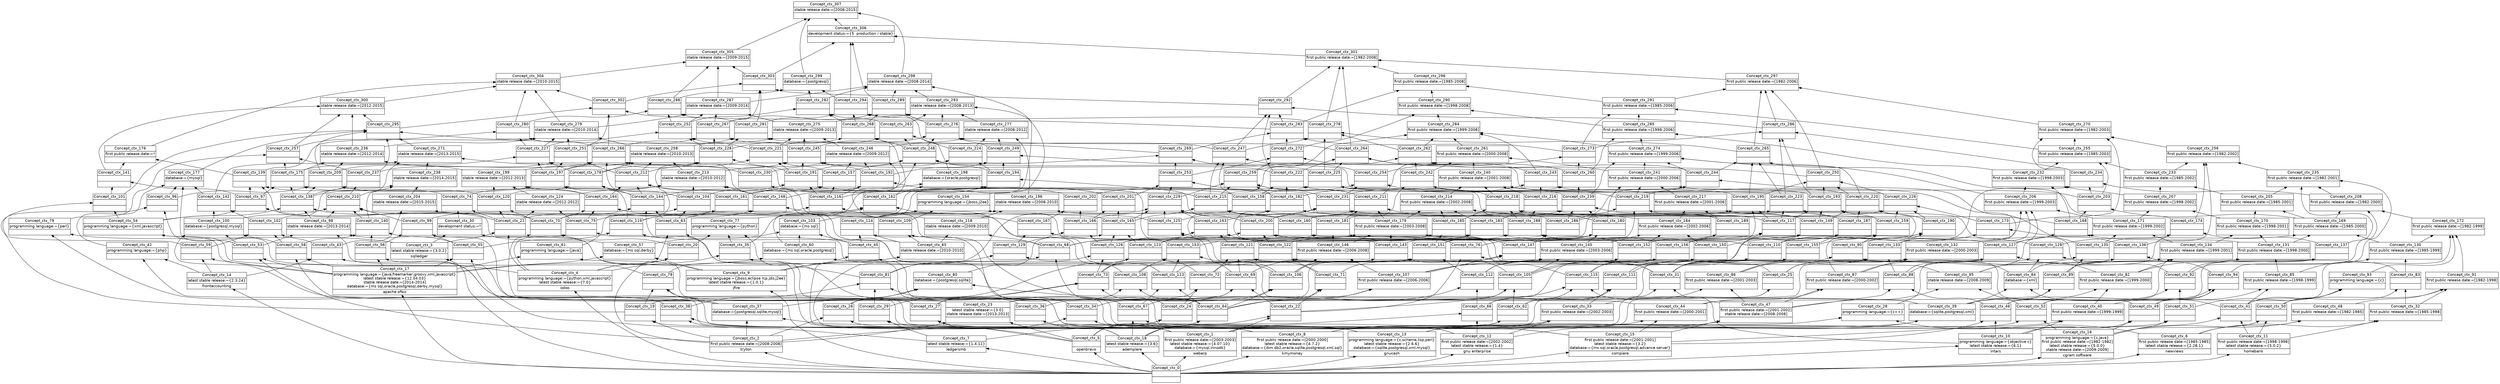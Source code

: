digraph G { 
	rankdir=BT;
	margin=0;
	node [margin="0.03,0.03",fontname="DejaVu Sans"];
	ranksep=0.3;
	nodesep=0.2;
//graph[label="name:ctx,concept number:308,object number:18,attribute number:133"
0 [shape=none,label=<<table border="0" cellborder="1" cellspacing="0" port="p"><tr><td>Concept_ctx_307</td></tr><tr><td>stable release date:=[2008-2015]<br/></td></tr><tr><td><br/></td></tr></table>>];
1 [shape=none,label=<<table border="0" cellborder="1" cellspacing="0" port="p"><tr><td>Concept_ctx_10</td></tr><tr><td>programming language:={objective c}<br/>latest stable release:={6.1}<br/></td></tr><tr><td>intars<br/></td></tr></table>>];
2 [shape=none,label=<<table border="0" cellborder="1" cellspacing="0" port="p"><tr><td>Concept_ctx_0</td></tr><tr><td><br/></td></tr><tr><td><br/></td></tr></table>>];
3 [shape=none,label=<<table border="0" cellborder="1" cellspacing="0" port="p"><tr><td>Concept_ctx_77</td></tr><tr><td>programming language:={python}<br/></td></tr><tr><td><br/></td></tr></table>>];
4 [shape=none,label=<<table border="0" cellborder="1" cellspacing="0" port="p"><tr><td>Concept_ctx_28</td></tr><tr><td>programming language:={c++}<br/></td></tr><tr><td><br/></td></tr></table>>];
5 [shape=none,label=<<table border="0" cellborder="1" cellspacing="0" port="p"><tr><td>Concept_ctx_93</td></tr><tr><td>programming language:={c}<br/></td></tr><tr><td><br/></td></tr></table>>];
6 [shape=none,label=<<table border="0" cellborder="1" cellspacing="0" port="p"><tr><td>Concept_ctx_42</td></tr><tr><td>programming language:={php}<br/></td></tr><tr><td><br/></td></tr></table>>];
7 [shape=none,label=<<table border="0" cellborder="1" cellspacing="0" port="p"><tr><td>Concept_ctx_13</td></tr><tr><td>programming language:={c,scheme,lisp,perl}<br/>latest stable release:={2.6.6}<br/>database:={sqlite,postgresql,xml,mysql}<br/></td></tr><tr><td>gnucash<br/></td></tr></table>>];
8 [shape=none,label=<<table border="0" cellborder="1" cellspacing="0" port="p"><tr><td>Concept_ctx_79</td></tr><tr><td>programming language:={perl}<br/></td></tr><tr><td><br/></td></tr></table>>];
9 [shape=none,label=<<table border="0" cellborder="1" cellspacing="0" port="p"><tr><td>Concept_ctx_16</td></tr><tr><td>programming language:={c,java}<br/>first public release date:=[1982-1982]<br/>latest stable release:={5.0.0}<br/>stable release date:=[2009-2009]<br/></td></tr><tr><td>cgram software<br/></td></tr></table>>];
10 [shape=none,label=<<table border="0" cellborder="1" cellspacing="0" port="p"><tr><td>Concept_ctx_61</td></tr><tr><td>programming language:={java}<br/></td></tr><tr><td><br/></td></tr></table>>];
11 [shape=none,label=<<table border="0" cellborder="1" cellspacing="0" port="p"><tr><td>Concept_ctx_154</td></tr><tr><td>programming language:={jboss,j2ee}<br/></td></tr><tr><td><br/></td></tr></table>>];
12 [shape=none,label=<<table border="0" cellborder="1" cellspacing="0" port="p"><tr><td>Concept_ctx_4</td></tr><tr><td>programming language:={python,xml,javascript}<br/>latest stable release:={7.0}<br/></td></tr><tr><td>odoo<br/></td></tr></table>>];
13 [shape=none,label=<<table border="0" cellborder="1" cellspacing="0" port="p"><tr><td>Concept_ctx_17</td></tr><tr><td>programming language:={java,freemarker,groovy,xml,javascript}<br/>latest stable release:={12.04.03}<br/>stable release date:=[2014-2014]<br/>database:={ms sql,oracle,postgresql,derby,mysql}<br/></td></tr><tr><td>apache ofbiz<br/></td></tr></table>>];
14 [shape=none,label=<<table border="0" cellborder="1" cellspacing="0" port="p"><tr><td>Concept_ctx_54</td></tr><tr><td>programming language:={xml,javascript}<br/></td></tr><tr><td><br/></td></tr></table>>];
15 [shape=none,label=<<table border="0" cellborder="1" cellspacing="0" port="p"><tr><td>Concept_ctx_9</td></tr><tr><td>programming language:={jboss,eclipse rcp,jdo,j2ee}<br/>latest stable release:={1.0.1}<br/></td></tr><tr><td>jfire<br/></td></tr></table>>];
16 [shape=none,label=<<table border="0" cellborder="1" cellspacing="0" port="p"><tr><td>Concept_ctx_1</td></tr><tr><td>first public release date:=[2003-2003]<br/>latest stable release:={4.07.10}<br/>database:={mysql,innodb}<br/></td></tr><tr><td>weberp<br/></td></tr></table>>];
17 [shape=none,label=<<table border="0" cellborder="1" cellspacing="0" port="p"><tr><td>Concept_ctx_34</td></tr><tr><td><br/></td></tr><tr><td><br/></td></tr></table>>];
18 [shape=none,label=<<table border="0" cellborder="1" cellspacing="0" port="p"><tr><td>Concept_ctx_38</td></tr><tr><td><br/></td></tr><tr><td><br/></td></tr></table>>];
19 [shape=none,label=<<table border="0" cellborder="1" cellspacing="0" port="p"><tr><td>Concept_ctx_113</td></tr><tr><td><br/></td></tr><tr><td><br/></td></tr></table>>];
20 [shape=none,label=<<table border="0" cellborder="1" cellspacing="0" port="p"><tr><td>Concept_ctx_301</td></tr><tr><td>first public release date:=[1982-2008]<br/></td></tr><tr><td><br/></td></tr></table>>];
21 [shape=none,label=<<table border="0" cellborder="1" cellspacing="0" port="p"><tr><td>Concept_ctx_41</td></tr><tr><td><br/></td></tr><tr><td><br/></td></tr></table>>];
22 [shape=none,label=<<table border="0" cellborder="1" cellspacing="0" port="p"><tr><td>Concept_ctx_296</td></tr><tr><td>first public release date:=[1985-2008]<br/></td></tr><tr><td><br/></td></tr></table>>];
23 [shape=none,label=<<table border="0" cellborder="1" cellspacing="0" port="p"><tr><td>Concept_ctx_12</td></tr><tr><td>first public release date:=[2002-2002]<br/>latest stable release:={1.4}<br/></td></tr><tr><td>gnu enterprise<br/></td></tr></table>>];
24 [shape=none,label=<<table border="0" cellborder="1" cellspacing="0" port="p"><tr><td>Concept_ctx_291</td></tr><tr><td>first public release date:=[1985-2006]<br/></td></tr><tr><td><br/></td></tr></table>>];
25 [shape=none,label=<<table border="0" cellborder="1" cellspacing="0" port="p"><tr><td>Concept_ctx_297</td></tr><tr><td>first public release date:=[1982-2006]<br/></td></tr><tr><td><br/></td></tr></table>>];
26 [shape=none,label=<<table border="0" cellborder="1" cellspacing="0" port="p"><tr><td>Concept_ctx_8</td></tr><tr><td>first public release date:=[2000-2000]<br/>latest stable release:={4.7.2}<br/>database:={ibm db2,oracle,sqlite,postgresql,xml,sql}<br/></td></tr><tr><td>kmymoney<br/></td></tr></table>>];
27 [shape=none,label=<<table border="0" cellborder="1" cellspacing="0" port="p"><tr><td>Concept_ctx_285</td></tr><tr><td>first public release date:=[1998-2006]<br/></td></tr><tr><td><br/></td></tr></table>>];
28 [shape=none,label=<<table border="0" cellborder="1" cellspacing="0" port="p"><tr><td>Concept_ctx_290</td></tr><tr><td>first public release date:=[1998-2008]<br/></td></tr><tr><td><br/></td></tr></table>>];
29 [shape=none,label=<<table border="0" cellborder="1" cellspacing="0" port="p"><tr><td>Concept_ctx_15</td></tr><tr><td>first public release date:=[2001-2001]<br/>latest stable release:={3.2}<br/>database:={ms sql,oracle,postgresql,advance server}<br/></td></tr><tr><td>compiere<br/></td></tr></table>>];
30 [shape=none,label=<<table border="0" cellborder="1" cellspacing="0" port="p"><tr><td>Concept_ctx_232</td></tr><tr><td>first public release date:=[1998-2003]<br/></td></tr><tr><td><br/></td></tr></table>>];
31 [shape=none,label=<<table border="0" cellborder="1" cellspacing="0" port="p"><tr><td>Concept_ctx_255</td></tr><tr><td>first public release date:=[1985-2003]<br/></td></tr><tr><td><br/></td></tr></table>>];
32 [shape=none,label=<<table border="0" cellborder="1" cellspacing="0" port="p"><tr><td>Concept_ctx_270</td></tr><tr><td>first public release date:=[1982-2003]<br/></td></tr><tr><td><br/></td></tr></table>>];
33 [shape=none,label=<<table border="0" cellborder="1" cellspacing="0" port="p"><tr><td>Concept_ctx_206</td></tr><tr><td>first public release date:=[1999-2003]<br/></td></tr><tr><td><br/></td></tr></table>>];
34 [shape=none,label=<<table border="0" cellborder="1" cellspacing="0" port="p"><tr><td>Concept_ctx_274</td></tr><tr><td>first public release date:=[1999-2006]<br/></td></tr><tr><td><br/></td></tr></table>>];
35 [shape=none,label=<<table border="0" cellborder="1" cellspacing="0" port="p"><tr><td>Concept_ctx_284</td></tr><tr><td>first public release date:=[1999-2008]<br/></td></tr><tr><td><br/></td></tr></table>>];
36 [shape=none,label=<<table border="0" cellborder="1" cellspacing="0" port="p"><tr><td>Concept_ctx_171</td></tr><tr><td>first public release date:=[1999-2002]<br/></td></tr><tr><td><br/></td></tr></table>>];
37 [shape=none,label=<<table border="0" cellborder="1" cellspacing="0" port="p"><tr><td>Concept_ctx_207</td></tr><tr><td>first public release date:=[1998-2002]<br/></td></tr><tr><td><br/></td></tr></table>>];
38 [shape=none,label=<<table border="0" cellborder="1" cellspacing="0" port="p"><tr><td>Concept_ctx_233</td></tr><tr><td>first public release date:=[1985-2002]<br/></td></tr><tr><td><br/></td></tr></table>>];
39 [shape=none,label=<<table border="0" cellborder="1" cellspacing="0" port="p"><tr><td>Concept_ctx_256</td></tr><tr><td>first public release date:=[1982-2002]<br/></td></tr><tr><td><br/></td></tr></table>>];
40 [shape=none,label=<<table border="0" cellborder="1" cellspacing="0" port="p"><tr><td>Concept_ctx_87</td></tr><tr><td>first public release date:=[2000-2002]<br/></td></tr><tr><td><br/></td></tr></table>>];
41 [shape=none,label=<<table border="0" cellborder="1" cellspacing="0" port="p"><tr><td>Concept_ctx_132</td></tr><tr><td>first public release date:=[2000-2003]<br/></td></tr><tr><td><br/></td></tr></table>>];
42 [shape=none,label=<<table border="0" cellborder="1" cellspacing="0" port="p"><tr><td>Concept_ctx_7</td></tr><tr><td>latest stable release:={1.4.11}<br/></td></tr><tr><td>ledgersmb<br/></td></tr></table>>];
43 [shape=none,label=<<table border="0" cellborder="1" cellspacing="0" port="p"><tr><td>Concept_ctx_241</td></tr><tr><td>first public release date:=[2000-2006]<br/></td></tr><tr><td><br/></td></tr></table>>];
44 [shape=none,label=<<table border="0" cellborder="1" cellspacing="0" port="p"><tr><td>Concept_ctx_261</td></tr><tr><td>first public release date:=[2000-2008]<br/></td></tr><tr><td><br/></td></tr></table>>];
45 [shape=none,label=<<table border="0" cellborder="1" cellspacing="0" port="p"><tr><td>Concept_ctx_44</td></tr><tr><td>first public release date:=[2000-2001]<br/></td></tr><tr><td><br/></td></tr></table>>];
46 [shape=none,label=<<table border="0" cellborder="1" cellspacing="0" port="p"><tr><td>Concept_ctx_134</td></tr><tr><td>first public release date:=[1999-2001]<br/></td></tr><tr><td><br/></td></tr></table>>];
47 [shape=none,label=<<table border="0" cellborder="1" cellspacing="0" port="p"><tr><td>Concept_ctx_170</td></tr><tr><td>first public release date:=[1998-2001]<br/></td></tr><tr><td><br/></td></tr></table>>];
48 [shape=none,label=<<table border="0" cellborder="1" cellspacing="0" port="p"><tr><td>Concept_ctx_205</td></tr><tr><td>first public release date:=[1985-2001]<br/></td></tr><tr><td><br/></td></tr></table>>];
49 [shape=none,label=<<table border="0" cellborder="1" cellspacing="0" port="p"><tr><td>Concept_ctx_235</td></tr><tr><td>first public release date:=[1982-2001]<br/></td></tr><tr><td><br/></td></tr></table>>];
50 [shape=none,label=<<table border="0" cellborder="1" cellspacing="0" port="p"><tr><td>Concept_ctx_47</td></tr><tr><td>first public release date:=[2001-2002]<br/>stable release date:=[2008-2008]<br/></td></tr><tr><td><br/></td></tr></table>>];
51 [shape=none,label=<<table border="0" cellborder="1" cellspacing="0" port="p"><tr><td>Concept_ctx_86</td></tr><tr><td>first public release date:=[2001-2003]<br/></td></tr><tr><td><br/></td></tr></table>>];
52 [shape=none,label=<<table border="0" cellborder="1" cellspacing="0" port="p"><tr><td>Concept_ctx_217</td></tr><tr><td>first public release date:=[2001-2006]<br/></td></tr><tr><td><br/></td></tr></table>>];
53 [shape=none,label=<<table border="0" cellborder="1" cellspacing="0" port="p"><tr><td>Concept_ctx_240</td></tr><tr><td>first public release date:=[2001-2008]<br/></td></tr><tr><td><br/></td></tr></table>>];
54 [shape=none,label=<<table border="0" cellborder="1" cellspacing="0" port="p"><tr><td>Concept_ctx_82</td></tr><tr><td>first public release date:=[1999-2000]<br/></td></tr><tr><td><br/></td></tr></table>>];
55 [shape=none,label=<<table border="0" cellborder="1" cellspacing="0" port="p"><tr><td>Concept_ctx_131</td></tr><tr><td>first public release date:=[1998-2000]<br/></td></tr><tr><td><br/></td></tr></table>>];
56 [shape=none,label=<<table border="0" cellborder="1" cellspacing="0" port="p"><tr><td>Concept_ctx_169</td></tr><tr><td>first public release date:=[1985-2000]<br/></td></tr><tr><td><br/></td></tr></table>>];
57 [shape=none,label=<<table border="0" cellborder="1" cellspacing="0" port="p"><tr><td>Concept_ctx_208</td></tr><tr><td>first public release date:=[1982-2000]<br/></td></tr><tr><td><br/></td></tr></table>>];
58 [shape=none,label=<<table border="0" cellborder="1" cellspacing="0" port="p"><tr><td>Concept_ctx_64</td></tr><tr><td><br/></td></tr><tr><td><br/></td></tr></table>>];
59 [shape=none,label=<<table border="0" cellborder="1" cellspacing="0" port="p"><tr><td>Concept_ctx_33</td></tr><tr><td>first public release date:=[2002-2003]<br/></td></tr><tr><td><br/></td></tr></table>>];
60 [shape=none,label=<<table border="0" cellborder="1" cellspacing="0" port="p"><tr><td>Concept_ctx_184</td></tr><tr><td>first public release date:=[2002-2006]<br/></td></tr><tr><td><br/></td></tr></table>>];
61 [shape=none,label=<<table border="0" cellborder="1" cellspacing="0" port="p"><tr><td>Concept_ctx_214</td></tr><tr><td>first public release date:=[2002-2008]<br/></td></tr><tr><td><br/></td></tr></table>>];
62 [shape=none,label=<<table border="0" cellborder="1" cellspacing="0" port="p"><tr><td>Concept_ctx_40</td></tr><tr><td>first public release date:=[1999-1999]<br/></td></tr><tr><td><br/></td></tr></table>>];
63 [shape=none,label=<<table border="0" cellborder="1" cellspacing="0" port="p"><tr><td>Concept_ctx_85</td></tr><tr><td>first public release date:=[1998-1999]<br/></td></tr><tr><td><br/></td></tr></table>>];
64 [shape=none,label=<<table border="0" cellborder="1" cellspacing="0" port="p"><tr><td>Concept_ctx_6</td></tr><tr><td>first public release date:=[1985-1985]<br/>latest stable release:={2.28.1}<br/></td></tr><tr><td>newviews<br/></td></tr></table>>];
65 [shape=none,label=<<table border="0" cellborder="1" cellspacing="0" port="p"><tr><td>Concept_ctx_130</td></tr><tr><td>first public release date:=[1985-1999]<br/></td></tr><tr><td><br/></td></tr></table>>];
66 [shape=none,label=<<table border="0" cellborder="1" cellspacing="0" port="p"><tr><td>Concept_ctx_172</td></tr><tr><td>first public release date:=[1982-1999]<br/></td></tr><tr><td><br/></td></tr></table>>];
67 [shape=none,label=<<table border="0" cellborder="1" cellspacing="0" port="p"><tr><td>Concept_ctx_2</td></tr><tr><td>first public release date:=[2008-2008]<br/></td></tr><tr><td>tryton<br/></td></tr></table>>];
68 [shape=none,label=<<table border="0" cellborder="1" cellspacing="0" port="p"><tr><td>Concept_ctx_145</td></tr><tr><td>first public release date:=[2003-2006]<br/></td></tr><tr><td><br/></td></tr></table>>];
69 [shape=none,label=<<table border="0" cellborder="1" cellspacing="0" port="p"><tr><td>Concept_ctx_179</td></tr><tr><td>first public release date:=[2003-2008]<br/></td></tr><tr><td><br/></td></tr></table>>];
70 [shape=none,label=<<table border="0" cellborder="1" cellspacing="0" port="p"><tr><td>Concept_ctx_11</td></tr><tr><td>first public release date:=[1998-1998]<br/>latest stable release:={5.0.2}<br/></td></tr><tr><td>homebank<br/></td></tr></table>>];
71 [shape=none,label=<<table border="0" cellborder="1" cellspacing="0" port="p"><tr><td>Concept_ctx_32</td></tr><tr><td>first public release date:=[1985-1998]<br/></td></tr><tr><td><br/></td></tr></table>>];
72 [shape=none,label=<<table border="0" cellborder="1" cellspacing="0" port="p"><tr><td>Concept_ctx_50</td></tr><tr><td><br/></td></tr><tr><td><br/></td></tr></table>>];
73 [shape=none,label=<<table border="0" cellborder="1" cellspacing="0" port="p"><tr><td>Concept_ctx_91</td></tr><tr><td>first public release date:=[1982-1998]<br/></td></tr><tr><td><br/></td></tr></table>>];
74 [shape=none,label=<<table border="0" cellborder="1" cellspacing="0" port="p"><tr><td>Concept_ctx_107</td></tr><tr><td>first public release date:=[2006-2006]<br/></td></tr><tr><td><br/></td></tr></table>>];
75 [shape=none,label=<<table border="0" cellborder="1" cellspacing="0" port="p"><tr><td>Concept_ctx_146</td></tr><tr><td>first public release date:=[2006-2008]<br/></td></tr><tr><td><br/></td></tr></table>>];
76 [shape=none,label=<<table border="0" cellborder="1" cellspacing="0" port="p"><tr><td>Concept_ctx_48</td></tr><tr><td>first public release date:=[1982-1985]<br/></td></tr><tr><td><br/></td></tr></table>>];
77 [shape=none,label=<<table border="0" cellborder="1" cellspacing="0" port="p"><tr><td>Concept_ctx_14</td></tr><tr><td>latest stable release:={2.3.24}<br/></td></tr><tr><td>frontaccounting<br/></td></tr></table>>];
78 [shape=none,label=<<table border="0" cellborder="1" cellspacing="0" port="p"><tr><td>Concept_ctx_3</td></tr><tr><td>latest stable release:={3.0.2}<br/></td></tr><tr><td>sqlledger<br/></td></tr></table>>];
79 [shape=none,label=<<table border="0" cellborder="1" cellspacing="0" port="p"><tr><td>Concept_ctx_176</td></tr><tr><td>first public release date:=*<br/></td></tr><tr><td><br/></td></tr></table>>];
80 [shape=none,label=<<table border="0" cellborder="1" cellspacing="0" port="p"><tr><td>Concept_ctx_5</td></tr><tr><td><br/></td></tr><tr><td>openbravo<br/></td></tr></table>>];
81 [shape=none,label=<<table border="0" cellborder="1" cellspacing="0" port="p"><tr><td>Concept_ctx_23</td></tr><tr><td>latest stable release:={3.0}<br/>stable release date:=[2013-2013]<br/></td></tr><tr><td><br/></td></tr></table>>];
82 [shape=none,label=<<table border="0" cellborder="1" cellspacing="0" port="p"><tr><td>Concept_ctx_18</td></tr><tr><td>latest stable release:={3.6}<br/></td></tr><tr><td>adempiere<br/></td></tr></table>>];
83 [shape=none,label=<<table border="0" cellborder="1" cellspacing="0" port="p"><tr><td>Concept_ctx_20</td></tr><tr><td><br/></td></tr><tr><td><br/></td></tr></table>>];
84 [shape=none,label=<<table border="0" cellborder="1" cellspacing="0" port="p"><tr><td>Concept_ctx_25</td></tr><tr><td><br/></td></tr><tr><td><br/></td></tr></table>>];
85 [shape=none,label=<<table border="0" cellborder="1" cellspacing="0" port="p"><tr><td>Concept_ctx_127</td></tr><tr><td><br/></td></tr><tr><td><br/></td></tr></table>>];
86 [shape=none,label=<<table border="0" cellborder="1" cellspacing="0" port="p"><tr><td>Concept_ctx_168</td></tr><tr><td><br/></td></tr><tr><td><br/></td></tr></table>>];
87 [shape=none,label=<<table border="0" cellborder="1" cellspacing="0" port="p"><tr><td>Concept_ctx_203</td></tr><tr><td><br/></td></tr><tr><td><br/></td></tr></table>>];
88 [shape=none,label=<<table border="0" cellborder="1" cellspacing="0" port="p"><tr><td>Concept_ctx_234</td></tr><tr><td><br/></td></tr><tr><td><br/></td></tr></table>>];
89 [shape=none,label=<<table border="0" cellborder="1" cellspacing="0" port="p"><tr><td>Concept_ctx_180</td></tr><tr><td><br/></td></tr><tr><td><br/></td></tr></table>>];
90 [shape=none,label=<<table border="0" cellborder="1" cellspacing="0" port="p"><tr><td>Concept_ctx_239</td></tr><tr><td><br/></td></tr><tr><td><br/></td></tr></table>>];
91 [shape=none,label=<<table border="0" cellborder="1" cellspacing="0" port="p"><tr><td>Concept_ctx_260</td></tr><tr><td><br/></td></tr><tr><td><br/></td></tr></table>>];
92 [shape=none,label=<<table border="0" cellborder="1" cellspacing="0" port="p"><tr><td>Concept_ctx_273</td></tr><tr><td><br/></td></tr><tr><td><br/></td></tr></table>>];
93 [shape=none,label=<<table border="0" cellborder="1" cellspacing="0" port="p"><tr><td>Concept_ctx_286</td></tr><tr><td><br/></td></tr><tr><td><br/></td></tr></table>>];
94 [shape=none,label=<<table border="0" cellborder="1" cellspacing="0" port="p"><tr><td>Concept_ctx_211</td></tr><tr><td><br/></td></tr><tr><td><br/></td></tr></table>>];
95 [shape=none,label=<<table border="0" cellborder="1" cellspacing="0" port="p"><tr><td>Concept_ctx_259</td></tr><tr><td><br/></td></tr><tr><td><br/></td></tr></table>>];
96 [shape=none,label=<<table border="0" cellborder="1" cellspacing="0" port="p"><tr><td>Concept_ctx_272</td></tr><tr><td><br/></td></tr><tr><td><br/></td></tr></table>>];
97 [shape=none,label=<<table border="0" cellborder="1" cellspacing="0" port="p"><tr><td>Concept_ctx_283</td></tr><tr><td><br/></td></tr><tr><td><br/></td></tr></table>>];
98 [shape=none,label=<<table border="0" cellborder="1" cellspacing="0" port="p"><tr><td>Concept_ctx_292</td></tr><tr><td><br/></td></tr><tr><td><br/></td></tr></table>>];
99 [shape=none,label=<<table border="0" cellborder="1" cellspacing="0" port="p"><tr><td>Concept_ctx_109</td></tr><tr><td><br/></td></tr><tr><td><br/></td></tr></table>>];
100 [shape=none,label=<<table border="0" cellborder="1" cellspacing="0" port="p"><tr><td>Concept_ctx_305</td></tr><tr><td>stable release date:=[2009-2015]<br/></td></tr><tr><td><br/></td></tr></table>>];
101 [shape=none,label=<<table border="0" cellborder="1" cellspacing="0" port="p"><tr><td>Concept_ctx_31</td></tr><tr><td><br/></td></tr><tr><td><br/></td></tr></table>>];
102 [shape=none,label=<<table border="0" cellborder="1" cellspacing="0" port="p"><tr><td>Concept_ctx_46</td></tr><tr><td><br/></td></tr><tr><td><br/></td></tr></table>>];
103 [shape=none,label=<<table border="0" cellborder="1" cellspacing="0" port="p"><tr><td>Concept_ctx_88</td></tr><tr><td><br/></td></tr><tr><td><br/></td></tr></table>>];
104 [shape=none,label=<<table border="0" cellborder="1" cellspacing="0" port="p"><tr><td>Concept_ctx_133</td></tr><tr><td><br/></td></tr><tr><td><br/></td></tr></table>>];
105 [shape=none,label=<<table border="0" cellborder="1" cellspacing="0" port="p"><tr><td>Concept_ctx_49</td></tr><tr><td><br/></td></tr><tr><td><br/></td></tr></table>>];
106 [shape=none,label=<<table border="0" cellborder="1" cellspacing="0" port="p"><tr><td>Concept_ctx_90</td></tr><tr><td><br/></td></tr><tr><td><br/></td></tr></table>>];
107 [shape=none,label=<<table border="0" cellborder="1" cellspacing="0" port="p"><tr><td>Concept_ctx_94</td></tr><tr><td><br/></td></tr><tr><td><br/></td></tr></table>>];
108 [shape=none,label=<<table border="0" cellborder="1" cellspacing="0" port="p"><tr><td>Concept_ctx_136</td></tr><tr><td><br/></td></tr><tr><td><br/></td></tr></table>>];
109 [shape=none,label=<<table border="0" cellborder="1" cellspacing="0" port="p"><tr><td>Concept_ctx_173</td></tr><tr><td><br/></td></tr><tr><td><br/></td></tr></table>>];
110 [shape=none,label=<<table border="0" cellborder="1" cellspacing="0" port="p"><tr><td>Concept_ctx_105</td></tr><tr><td><br/></td></tr><tr><td><br/></td></tr></table>>];
111 [shape=none,label=<<table border="0" cellborder="1" cellspacing="0" port="p"><tr><td>Concept_ctx_150</td></tr><tr><td><br/></td></tr><tr><td><br/></td></tr></table>>];
112 [shape=none,label=<<table border="0" cellborder="1" cellspacing="0" port="p"><tr><td>Concept_ctx_187</td></tr><tr><td><br/></td></tr><tr><td><br/></td></tr></table>>];
113 [shape=none,label=<<table border="0" cellborder="1" cellspacing="0" port="p"><tr><td>Concept_ctx_149</td></tr><tr><td><br/></td></tr><tr><td><br/></td></tr></table>>];
114 [shape=none,label=<<table border="0" cellborder="1" cellspacing="0" port="p"><tr><td>Concept_ctx_220</td></tr><tr><td><br/></td></tr><tr><td><br/></td></tr></table>>];
115 [shape=none,label=<<table border="0" cellborder="1" cellspacing="0" port="p"><tr><td>Concept_ctx_193</td></tr><tr><td><br/></td></tr><tr><td><br/></td></tr></table>>];
116 [shape=none,label=<<table border="0" cellborder="1" cellspacing="0" port="p"><tr><td>Concept_ctx_250</td></tr><tr><td><br/></td></tr><tr><td><br/></td></tr></table>>];
117 [shape=none,label=<<table border="0" cellborder="1" cellspacing="0" port="p"><tr><td>Concept_ctx_106</td></tr><tr><td><br/></td></tr><tr><td><br/></td></tr></table>>];
118 [shape=none,label=<<table border="0" cellborder="1" cellspacing="0" port="p"><tr><td>Concept_ctx_143</td></tr><tr><td><br/></td></tr><tr><td><br/></td></tr></table>>];
119 [shape=none,label=<<table border="0" cellborder="1" cellspacing="0" port="p"><tr><td>Concept_ctx_182</td></tr><tr><td><br/></td></tr><tr><td><br/></td></tr></table>>];
120 [shape=none,label=<<table border="0" cellborder="1" cellspacing="0" port="p"><tr><td>Concept_ctx_222</td></tr><tr><td><br/></td></tr><tr><td><br/></td></tr></table>>];
121 [shape=none,label=<<table border="0" cellborder="1" cellspacing="0" port="p"><tr><td>Concept_ctx_183</td></tr><tr><td><br/></td></tr><tr><td><br/></td></tr></table>>];
122 [shape=none,label=<<table border="0" cellborder="1" cellspacing="0" port="p"><tr><td>Concept_ctx_216</td></tr><tr><td><br/></td></tr><tr><td><br/></td></tr></table>>];
123 [shape=none,label=<<table border="0" cellborder="1" cellspacing="0" port="p"><tr><td>Concept_ctx_243</td></tr><tr><td><br/></td></tr><tr><td><br/></td></tr></table>>];
124 [shape=none,label=<<table border="0" cellborder="1" cellspacing="0" port="p"><tr><td>Concept_ctx_264</td></tr><tr><td><br/></td></tr><tr><td><br/></td></tr></table>>];
125 [shape=none,label=<<table border="0" cellborder="1" cellspacing="0" port="p"><tr><td>Concept_ctx_139</td></tr><tr><td><br/></td></tr><tr><td><br/></td></tr></table>>];
126 [shape=none,label=<<table border="0" cellborder="1" cellspacing="0" port="p"><tr><td>Concept_ctx_287</td></tr><tr><td>stable release date:=[2009-2014]<br/></td></tr><tr><td><br/></td></tr></table>>];
127 [shape=none,label=<<table border="0" cellborder="1" cellspacing="0" port="p"><tr><td>Concept_ctx_298</td></tr><tr><td>stable release date:=[2008-2014]<br/></td></tr><tr><td><br/></td></tr></table>>];
128 [shape=none,label=<<table border="0" cellborder="1" cellspacing="0" port="p"><tr><td>Concept_ctx_279</td></tr><tr><td>stable release date:=[2010-2014]<br/></td></tr><tr><td><br/></td></tr></table>>];
129 [shape=none,label=<<table border="0" cellborder="1" cellspacing="0" port="p"><tr><td>Concept_ctx_304</td></tr><tr><td>stable release date:=[2010-2015]<br/></td></tr><tr><td><br/></td></tr></table>>];
130 [shape=none,label=<<table border="0" cellborder="1" cellspacing="0" port="p"><tr><td>Concept_ctx_74</td></tr><tr><td><br/></td></tr><tr><td><br/></td></tr></table>>];
131 [shape=none,label=<<table border="0" cellborder="1" cellspacing="0" port="p"><tr><td>Concept_ctx_258</td></tr><tr><td>stable release date:=[2010-2013]<br/></td></tr><tr><td><br/></td></tr></table>>];
132 [shape=none,label=<<table border="0" cellborder="1" cellspacing="0" port="p"><tr><td>Concept_ctx_275</td></tr><tr><td>stable release date:=[2009-2013]<br/></td></tr><tr><td><br/></td></tr></table>>];
133 [shape=none,label=<<table border="0" cellborder="1" cellspacing="0" port="p"><tr><td>Concept_ctx_293</td></tr><tr><td>stable release date:=[2008-2013]<br/></td></tr><tr><td><br/></td></tr></table>>];
134 [shape=none,label=<<table border="0" cellborder="1" cellspacing="0" port="p"><tr><td>Concept_ctx_21</td></tr><tr><td><br/></td></tr><tr><td><br/></td></tr></table>>];
135 [shape=none,label=<<table border="0" cellborder="1" cellspacing="0" port="p"><tr><td>Concept_ctx_97</td></tr><tr><td><br/></td></tr><tr><td><br/></td></tr></table>>];
136 [shape=none,label=<<table border="0" cellborder="1" cellspacing="0" port="p"><tr><td>Concept_ctx_141</td></tr><tr><td><br/></td></tr><tr><td><br/></td></tr></table>>];
137 [shape=none,label=<<table border="0" cellborder="1" cellspacing="0" port="p"><tr><td>Concept_ctx_22</td></tr><tr><td><br/></td></tr><tr><td><br/></td></tr></table>>];
138 [shape=none,label=<<table border="0" cellborder="1" cellspacing="0" port="p"><tr><td>Concept_ctx_76</td></tr><tr><td><br/></td></tr><tr><td><br/></td></tr></table>>];
139 [shape=none,label=<<table border="0" cellborder="1" cellspacing="0" port="p"><tr><td>Concept_ctx_69</td></tr><tr><td><br/></td></tr><tr><td><br/></td></tr></table>>];
140 [shape=none,label=<<table border="0" cellborder="1" cellspacing="0" port="p"><tr><td>Concept_ctx_125</td></tr><tr><td><br/></td></tr><tr><td><br/></td></tr></table>>];
141 [shape=none,label=<<table border="0" cellborder="1" cellspacing="0" port="p"><tr><td>Concept_ctx_199</td></tr><tr><td>stable release date:=[2012-2013]<br/></td></tr><tr><td><br/></td></tr></table>>];
142 [shape=none,label=<<table border="0" cellborder="1" cellspacing="0" port="p"><tr><td>Concept_ctx_236</td></tr><tr><td>stable release date:=[2012-2014]<br/></td></tr><tr><td><br/></td></tr></table>>];
143 [shape=none,label=<<table border="0" cellborder="1" cellspacing="0" port="p"><tr><td>Concept_ctx_24</td></tr><tr><td><br/></td></tr><tr><td><br/></td></tr></table>>];
144 [shape=none,label=<<table border="0" cellborder="1" cellspacing="0" port="p"><tr><td>Concept_ctx_71</td></tr><tr><td><br/></td></tr><tr><td><br/></td></tr></table>>];
145 [shape=none,label=<<table border="0" cellborder="1" cellspacing="0" port="p"><tr><td>Concept_ctx_122</td></tr><tr><td><br/></td></tr><tr><td><br/></td></tr></table>>];
146 [shape=none,label=<<table border="0" cellborder="1" cellspacing="0" port="p"><tr><td>Concept_ctx_200</td></tr><tr><td><br/></td></tr><tr><td><br/></td></tr></table>>];
147 [shape=none,label=<<table border="0" cellborder="1" cellspacing="0" port="p"><tr><td>Concept_ctx_231</td></tr><tr><td><br/></td></tr><tr><td><br/></td></tr></table>>];
148 [shape=none,label=<<table border="0" cellborder="1" cellspacing="0" port="p"><tr><td>Concept_ctx_254</td></tr><tr><td><br/></td></tr><tr><td><br/></td></tr></table>>];
149 [shape=none,label=<<table border="0" cellborder="1" cellspacing="0" port="p"><tr><td>Concept_ctx_72</td></tr><tr><td><br/></td></tr><tr><td><br/></td></tr></table>>];
150 [shape=none,label=<<table border="0" cellborder="1" cellspacing="0" port="p"><tr><td>Concept_ctx_121</td></tr><tr><td><br/></td></tr><tr><td><br/></td></tr></table>>];
151 [shape=none,label=<<table border="0" cellborder="1" cellspacing="0" port="p"><tr><td>Concept_ctx_163</td></tr><tr><td><br/></td></tr><tr><td><br/></td></tr></table>>];
152 [shape=none,label=<<table border="0" cellborder="1" cellspacing="0" port="p"><tr><td>Concept_ctx_229</td></tr><tr><td><br/></td></tr><tr><td><br/></td></tr></table>>];
153 [shape=none,label=<<table border="0" cellborder="1" cellspacing="0" port="p"><tr><td>Concept_ctx_253</td></tr><tr><td><br/></td></tr><tr><td><br/></td></tr></table>>];
154 [shape=none,label=<<table border="0" cellborder="1" cellspacing="0" port="p"><tr><td>Concept_ctx_269</td></tr><tr><td><br/></td></tr><tr><td><br/></td></tr></table>>];
155 [shape=none,label=<<table border="0" cellborder="1" cellspacing="0" port="p"><tr><td>Concept_ctx_300</td></tr><tr><td>stable release date:=[2012-2015]<br/></td></tr><tr><td><br/></td></tr></table>>];
156 [shape=none,label=<<table border="0" cellborder="1" cellspacing="0" port="p"><tr><td>Concept_ctx_35</td></tr><tr><td><br/></td></tr><tr><td><br/></td></tr></table>>];
157 [shape=none,label=<<table border="0" cellborder="1" cellspacing="0" port="p"><tr><td>Concept_ctx_67</td></tr><tr><td><br/></td></tr><tr><td><br/></td></tr></table>>];
158 [shape=none,label=<<table border="0" cellborder="1" cellspacing="0" port="p"><tr><td>Concept_ctx_62</td></tr><tr><td><br/></td></tr><tr><td><br/></td></tr></table>>];
159 [shape=none,label=<<table border="0" cellborder="1" cellspacing="0" port="p"><tr><td>Concept_ctx_111</td></tr><tr><td><br/></td></tr><tr><td><br/></td></tr></table>>];
160 [shape=none,label=<<table border="0" cellborder="1" cellspacing="0" port="p"><tr><td>Concept_ctx_155</td></tr><tr><td><br/></td></tr><tr><td><br/></td></tr></table>>];
161 [shape=none,label=<<table border="0" cellborder="1" cellspacing="0" port="p"><tr><td>Concept_ctx_110</td></tr><tr><td><br/></td></tr><tr><td><br/></td></tr></table>>];
162 [shape=none,label=<<table border="0" cellborder="1" cellspacing="0" port="p"><tr><td>Concept_ctx_190</td></tr><tr><td><br/></td></tr><tr><td><br/></td></tr></table>>];
163 [shape=none,label=<<table border="0" cellborder="1" cellspacing="0" port="p"><tr><td>Concept_ctx_159</td></tr><tr><td><br/></td></tr><tr><td><br/></td></tr></table>>];
164 [shape=none,label=<<table border="0" cellborder="1" cellspacing="0" port="p"><tr><td>Concept_ctx_226</td></tr><tr><td><br/></td></tr><tr><td><br/></td></tr></table>>];
165 [shape=none,label=<<table border="0" cellborder="1" cellspacing="0" port="p"><tr><td>Concept_ctx_124</td></tr><tr><td>stable release date:=[2012-2012]<br/></td></tr><tr><td><br/></td></tr></table>>];
166 [shape=none,label=<<table border="0" cellborder="1" cellspacing="0" port="p"><tr><td>Concept_ctx_65</td></tr><tr><td>stable release date:=[2010-2010]<br/></td></tr><tr><td><br/></td></tr></table>>];
167 [shape=none,label=<<table border="0" cellborder="1" cellspacing="0" port="p"><tr><td>Concept_ctx_213</td></tr><tr><td>stable release date:=[2010-2012]<br/></td></tr><tr><td><br/></td></tr></table>>];
168 [shape=none,label=<<table border="0" cellborder="1" cellspacing="0" port="p"><tr><td>Concept_ctx_246</td></tr><tr><td>stable release date:=[2009-2012]<br/></td></tr><tr><td><br/></td></tr></table>>];
169 [shape=none,label=<<table border="0" cellborder="1" cellspacing="0" port="p"><tr><td>Concept_ctx_114</td></tr><tr><td><br/></td></tr><tr><td><br/></td></tr></table>>];
170 [shape=none,label=<<table border="0" cellborder="1" cellspacing="0" port="p"><tr><td>Concept_ctx_277</td></tr><tr><td>stable release date:=[2008-2012]<br/></td></tr><tr><td><br/></td></tr></table>>];
171 [shape=none,label=<<table border="0" cellborder="1" cellspacing="0" port="p"><tr><td>Concept_ctx_73</td></tr><tr><td><br/></td></tr><tr><td><br/></td></tr></table>>];
172 [shape=none,label=<<table border="0" cellborder="1" cellspacing="0" port="p"><tr><td>Concept_ctx_123</td></tr><tr><td><br/></td></tr><tr><td><br/></td></tr></table>>];
173 [shape=none,label=<<table border="0" cellborder="1" cellspacing="0" port="p"><tr><td>Concept_ctx_39</td></tr><tr><td>database:={sqlite,postgresql,xml}<br/></td></tr><tr><td><br/></td></tr></table>>];
174 [shape=none,label=<<table border="0" cellborder="1" cellspacing="0" port="p"><tr><td>Concept_ctx_126</td></tr><tr><td><br/></td></tr><tr><td><br/></td></tr></table>>];
175 [shape=none,label=<<table border="0" cellborder="1" cellspacing="0" port="p"><tr><td>Concept_ctx_165</td></tr><tr><td><br/></td></tr><tr><td><br/></td></tr></table>>];
176 [shape=none,label=<<table border="0" cellborder="1" cellspacing="0" port="p"><tr><td>Concept_ctx_84</td></tr><tr><td>database:={xml}<br/></td></tr><tr><td><br/></td></tr></table>>];
177 [shape=none,label=<<table border="0" cellborder="1" cellspacing="0" port="p"><tr><td>Concept_ctx_166</td></tr><tr><td><br/></td></tr><tr><td><br/></td></tr></table>>];
178 [shape=none,label=<<table border="0" cellborder="1" cellspacing="0" port="p"><tr><td>Concept_ctx_201</td></tr><tr><td><br/></td></tr><tr><td><br/></td></tr></table>>];
179 [shape=none,label=<<table border="0" cellborder="1" cellspacing="0" port="p"><tr><td>Concept_ctx_83</td></tr><tr><td><br/></td></tr><tr><td><br/></td></tr></table>>];
180 [shape=none,label=<<table border="0" cellborder="1" cellspacing="0" port="p"><tr><td>Concept_ctx_128</td></tr><tr><td><br/></td></tr><tr><td><br/></td></tr></table>>];
181 [shape=none,label=<<table border="0" cellborder="1" cellspacing="0" port="p"><tr><td>Concept_ctx_202</td></tr><tr><td><br/></td></tr><tr><td><br/></td></tr></table>>];
182 [shape=none,label=<<table border="0" cellborder="1" cellspacing="0" port="p"><tr><td>Concept_ctx_230</td></tr><tr><td><br/></td></tr><tr><td><br/></td></tr></table>>];
183 [shape=none,label=<<table border="0" cellborder="1" cellspacing="0" port="p"><tr><td>Concept_ctx_59</td></tr><tr><td><br/></td></tr><tr><td><br/></td></tr></table>>];
184 [shape=none,label=<<table border="0" cellborder="1" cellspacing="0" port="p"><tr><td>Concept_ctx_98</td></tr><tr><td>stable release date:=[2013-2014]<br/></td></tr><tr><td><br/></td></tr></table>>];
185 [shape=none,label=<<table border="0" cellborder="1" cellspacing="0" port="p"><tr><td>Concept_ctx_271</td></tr><tr><td>stable release date:=[2013-2015]<br/></td></tr><tr><td><br/></td></tr></table>>];
186 [shape=none,label=<<table border="0" cellborder="1" cellspacing="0" port="p"><tr><td>Concept_ctx_52</td></tr><tr><td><br/></td></tr><tr><td><br/></td></tr></table>>];
187 [shape=none,label=<<table border="0" cellborder="1" cellspacing="0" port="p"><tr><td>Concept_ctx_95</td></tr><tr><td>stable release date:=[2008-2009]<br/></td></tr><tr><td><br/></td></tr></table>>];
188 [shape=none,label=<<table border="0" cellborder="1" cellspacing="0" port="p"><tr><td>Concept_ctx_66</td></tr><tr><td><br/></td></tr><tr><td><br/></td></tr></table>>];
189 [shape=none,label=<<table border="0" cellborder="1" cellspacing="0" port="p"><tr><td>Concept_ctx_115</td></tr><tr><td><br/></td></tr><tr><td><br/></td></tr></table>>];
190 [shape=none,label=<<table border="0" cellborder="1" cellspacing="0" port="p"><tr><td>Concept_ctx_68</td></tr><tr><td><br/></td></tr><tr><td><br/></td></tr></table>>];
191 [shape=none,label=<<table border="0" cellborder="1" cellspacing="0" port="p"><tr><td>Concept_ctx_160</td></tr><tr><td><br/></td></tr><tr><td><br/></td></tr></table>>];
192 [shape=none,label=<<table border="0" cellborder="1" cellspacing="0" port="p"><tr><td>Concept_ctx_118</td></tr><tr><td>stable release date:=[2009-2010]<br/></td></tr><tr><td><br/></td></tr></table>>];
193 [shape=none,label=<<table border="0" cellborder="1" cellspacing="0" port="p"><tr><td>Concept_ctx_196</td></tr><tr><td>stable release date:=[2008-2010]<br/></td></tr><tr><td><br/></td></tr></table>>];
194 [shape=none,label=<<table border="0" cellborder="1" cellspacing="0" port="p"><tr><td>Concept_ctx_29</td></tr><tr><td><br/></td></tr><tr><td><br/></td></tr></table>>];
195 [shape=none,label=<<table border="0" cellborder="1" cellspacing="0" port="p"><tr><td>Concept_ctx_81</td></tr><tr><td><br/></td></tr><tr><td><br/></td></tr></table>>];
196 [shape=none,label=<<table border="0" cellborder="1" cellspacing="0" port="p"><tr><td>Concept_ctx_129</td></tr><tr><td><br/></td></tr><tr><td><br/></td></tr></table>>];
197 [shape=none,label=<<table border="0" cellborder="1" cellspacing="0" port="p"><tr><td>Concept_ctx_167</td></tr><tr><td><br/></td></tr><tr><td><br/></td></tr></table>>];
198 [shape=none,label=<<table border="0" cellborder="1" cellspacing="0" port="p"><tr><td>Concept_ctx_238</td></tr><tr><td>stable release date:=[2014-2015]<br/></td></tr><tr><td><br/></td></tr></table>>];
199 [shape=none,label=<<table border="0" cellborder="1" cellspacing="0" port="p"><tr><td>Concept_ctx_204</td></tr><tr><td>stable release date:=[2015-2015]<br/></td></tr><tr><td><br/></td></tr></table>>];
200 [shape=none,label=<<table border="0" cellborder="1" cellspacing="0" port="p"><tr><td>Concept_ctx_101</td></tr><tr><td><br/></td></tr><tr><td><br/></td></tr></table>>];
201 [shape=none,label=<<table border="0" cellborder="1" cellspacing="0" port="p"><tr><td>Concept_ctx_75</td></tr><tr><td><br/></td></tr><tr><td><br/></td></tr></table>>];
202 [shape=none,label=<<table border="0" cellborder="1" cellspacing="0" port="p"><tr><td>Concept_ctx_164</td></tr><tr><td><br/></td></tr><tr><td><br/></td></tr></table>>];
203 [shape=none,label=<<table border="0" cellborder="1" cellspacing="0" port="p"><tr><td>Concept_ctx_209</td></tr><tr><td><br/></td></tr><tr><td><br/></td></tr></table>>];
204 [shape=none,label=<<table border="0" cellborder="1" cellspacing="0" port="p"><tr><td>Concept_ctx_148</td></tr><tr><td><br/></td></tr><tr><td><br/></td></tr></table>>];
205 [shape=none,label=<<table border="0" cellborder="1" cellspacing="0" port="p"><tr><td>Concept_ctx_212</td></tr><tr><td><br/></td></tr><tr><td><br/></td></tr></table>>];
206 [shape=none,label=<<table border="0" cellborder="1" cellspacing="0" port="p"><tr><td>Concept_ctx_251</td></tr><tr><td><br/></td></tr><tr><td><br/></td></tr></table>>];
207 [shape=none,label=<<table border="0" cellborder="1" cellspacing="0" port="p"><tr><td>Concept_ctx_295</td></tr><tr><td><br/></td></tr><tr><td><br/></td></tr></table>>];
208 [shape=none,label=<<table border="0" cellborder="1" cellspacing="0" port="p"><tr><td>Concept_ctx_302</td></tr><tr><td><br/></td></tr><tr><td><br/></td></tr></table>>];
209 [shape=none,label=<<table border="0" cellborder="1" cellspacing="0" port="p"><tr><td>Concept_ctx_192</td></tr><tr><td><br/></td></tr><tr><td><br/></td></tr></table>>];
210 [shape=none,label=<<table border="0" cellborder="1" cellspacing="0" port="p"><tr><td>Concept_ctx_245</td></tr><tr><td><br/></td></tr><tr><td><br/></td></tr></table>>];
211 [shape=none,label=<<table border="0" cellborder="1" cellspacing="0" port="p"><tr><td>Concept_ctx_267</td></tr><tr><td><br/></td></tr><tr><td><br/></td></tr></table>>];
212 [shape=none,label=<<table border="0" cellborder="1" cellspacing="0" port="p"><tr><td>Concept_ctx_303</td></tr><tr><td><br/></td></tr><tr><td><br/></td></tr></table>>];
213 [shape=none,label=<<table border="0" cellborder="1" cellspacing="0" port="p"><tr><td>Concept_ctx_249</td></tr><tr><td><br/></td></tr><tr><td><br/></td></tr></table>>];
214 [shape=none,label=<<table border="0" cellborder="1" cellspacing="0" port="p"><tr><td>Concept_ctx_276</td></tr><tr><td><br/></td></tr><tr><td><br/></td></tr></table>>];
215 [shape=none,label=<<table border="0" cellborder="1" cellspacing="0" port="p"><tr><td>Concept_ctx_289</td></tr><tr><td><br/></td></tr><tr><td><br/></td></tr></table>>];
216 [shape=none,label=<<table border="0" cellborder="1" cellspacing="0" port="p"><tr><td>Concept_ctx_306</td></tr><tr><td>development status:={5  production / stable}<br/></td></tr><tr><td><br/></td></tr></table>>];
217 [shape=none,label=<<table border="0" cellborder="1" cellspacing="0" port="p"><tr><td>Concept_ctx_30</td></tr><tr><td>development status:=*<br/></td></tr><tr><td><br/></td></tr></table>>];
218 [shape=none,label=<<table border="0" cellborder="1" cellspacing="0" port="p"><tr><td>Concept_ctx_70</td></tr><tr><td><br/></td></tr><tr><td><br/></td></tr></table>>];
219 [shape=none,label=<<table border="0" cellborder="1" cellspacing="0" port="p"><tr><td>Concept_ctx_138</td></tr><tr><td><br/></td></tr><tr><td><br/></td></tr></table>>];
220 [shape=none,label=<<table border="0" cellborder="1" cellspacing="0" port="p"><tr><td>Concept_ctx_63</td></tr><tr><td><br/></td></tr><tr><td><br/></td></tr></table>>];
221 [shape=none,label=<<table border="0" cellborder="1" cellspacing="0" port="p"><tr><td>Concept_ctx_144</td></tr><tr><td><br/></td></tr><tr><td><br/></td></tr></table>>];
222 [shape=none,label=<<table border="0" cellborder="1" cellspacing="0" port="p"><tr><td>Concept_ctx_197</td></tr><tr><td><br/></td></tr><tr><td><br/></td></tr></table>>];
223 [shape=none,label=<<table border="0" cellborder="1" cellspacing="0" port="p"><tr><td>Concept_ctx_120</td></tr><tr><td><br/></td></tr><tr><td><br/></td></tr></table>>];
224 [shape=none,label=<<table border="0" cellborder="1" cellspacing="0" port="p"><tr><td>Concept_ctx_175</td></tr><tr><td><br/></td></tr><tr><td><br/></td></tr></table>>];
225 [shape=none,label=<<table border="0" cellborder="1" cellspacing="0" port="p"><tr><td>Concept_ctx_104</td></tr><tr><td><br/></td></tr><tr><td><br/></td></tr></table>>];
226 [shape=none,label=<<table border="0" cellborder="1" cellspacing="0" port="p"><tr><td>Concept_ctx_178</td></tr><tr><td><br/></td></tr><tr><td><br/></td></tr></table>>];
227 [shape=none,label=<<table border="0" cellborder="1" cellspacing="0" port="p"><tr><td>Concept_ctx_227</td></tr><tr><td><br/></td></tr><tr><td><br/></td></tr></table>>];
228 [shape=none,label=<<table border="0" cellborder="1" cellspacing="0" port="p"><tr><td>Concept_ctx_140</td></tr><tr><td><br/></td></tr><tr><td><br/></td></tr></table>>];
229 [shape=none,label=<<table border="0" cellborder="1" cellspacing="0" port="p"><tr><td>Concept_ctx_210</td></tr><tr><td><br/></td></tr><tr><td><br/></td></tr></table>>];
230 [shape=none,label=<<table border="0" cellborder="1" cellspacing="0" port="p"><tr><td>Concept_ctx_237</td></tr><tr><td><br/></td></tr><tr><td><br/></td></tr></table>>];
231 [shape=none,label=<<table border="0" cellborder="1" cellspacing="0" port="p"><tr><td>Concept_ctx_147</td></tr><tr><td><br/></td></tr><tr><td><br/></td></tr></table>>];
232 [shape=none,label=<<table border="0" cellborder="1" cellspacing="0" port="p"><tr><td>Concept_ctx_186</td></tr><tr><td><br/></td></tr><tr><td><br/></td></tr></table>>];
233 [shape=none,label=<<table border="0" cellborder="1" cellspacing="0" port="p"><tr><td>Concept_ctx_181</td></tr><tr><td><br/></td></tr><tr><td><br/></td></tr></table>>];
234 [shape=none,label=<<table border="0" cellborder="1" cellspacing="0" port="p"><tr><td>Concept_ctx_215</td></tr><tr><td><br/></td></tr><tr><td><br/></td></tr></table>>];
235 [shape=none,label=<<table border="0" cellborder="1" cellspacing="0" port="p"><tr><td>Concept_ctx_266</td></tr><tr><td><br/></td></tr><tr><td><br/></td></tr></table>>];
236 [shape=none,label=<<table border="0" cellborder="1" cellspacing="0" port="p"><tr><td>Concept_ctx_257</td></tr><tr><td><br/></td></tr><tr><td><br/></td></tr></table>>];
237 [shape=none,label=<<table border="0" cellborder="1" cellspacing="0" port="p"><tr><td>Concept_ctx_280</td></tr><tr><td><br/></td></tr><tr><td><br/></td></tr></table>>];
238 [shape=none,label=<<table border="0" cellborder="1" cellspacing="0" port="p"><tr><td>Concept_ctx_116</td></tr><tr><td><br/></td></tr><tr><td><br/></td></tr></table>>];
239 [shape=none,label=<<table border="0" cellborder="1" cellspacing="0" port="p"><tr><td>Concept_ctx_157</td></tr><tr><td><br/></td></tr><tr><td><br/></td></tr></table>>];
240 [shape=none,label=<<table border="0" cellborder="1" cellspacing="0" port="p"><tr><td>Concept_ctx_117</td></tr><tr><td><br/></td></tr><tr><td><br/></td></tr></table>>];
241 [shape=none,label=<<table border="0" cellborder="1" cellspacing="0" port="p"><tr><td>Concept_ctx_158</td></tr><tr><td><br/></td></tr><tr><td><br/></td></tr></table>>];
242 [shape=none,label=<<table border="0" cellborder="1" cellspacing="0" port="p"><tr><td>Concept_ctx_191</td></tr><tr><td><br/></td></tr><tr><td><br/></td></tr></table>>];
243 [shape=none,label=<<table border="0" cellborder="1" cellspacing="0" port="p"><tr><td>Concept_ctx_221</td></tr><tr><td><br/></td></tr><tr><td><br/></td></tr></table>>];
244 [shape=none,label=<<table border="0" cellborder="1" cellspacing="0" port="p"><tr><td>Concept_ctx_228</td></tr><tr><td><br/></td></tr><tr><td><br/></td></tr></table>>];
245 [shape=none,label=<<table border="0" cellborder="1" cellspacing="0" port="p"><tr><td>Concept_ctx_252</td></tr><tr><td><br/></td></tr><tr><td><br/></td></tr></table>>];
246 [shape=none,label=<<table border="0" cellborder="1" cellspacing="0" port="p"><tr><td>Concept_ctx_51</td></tr><tr><td><br/></td></tr><tr><td><br/></td></tr></table>>];
247 [shape=none,label=<<table border="0" cellborder="1" cellspacing="0" port="p"><tr><td>Concept_ctx_92</td></tr><tr><td><br/></td></tr><tr><td><br/></td></tr></table>>];
248 [shape=none,label=<<table border="0" cellborder="1" cellspacing="0" port="p"><tr><td>Concept_ctx_223</td></tr><tr><td><br/></td></tr><tr><td><br/></td></tr></table>>];
249 [shape=none,label=<<table border="0" cellborder="1" cellspacing="0" port="p"><tr><td>Concept_ctx_247</td></tr><tr><td><br/></td></tr><tr><td><br/></td></tr></table>>];
250 [shape=none,label=<<table border="0" cellborder="1" cellspacing="0" port="p"><tr><td>Concept_ctx_281</td></tr><tr><td><br/></td></tr><tr><td><br/></td></tr></table>>];
251 [shape=none,label=<<table border="0" cellborder="1" cellspacing="0" port="p"><tr><td>Concept_ctx_288</td></tr><tr><td><br/></td></tr><tr><td><br/></td></tr></table>>];
252 [shape=none,label=<<table border="0" cellborder="1" cellspacing="0" port="p"><tr><td>Concept_ctx_194</td></tr><tr><td><br/></td></tr><tr><td><br/></td></tr></table>>];
253 [shape=none,label=<<table border="0" cellborder="1" cellspacing="0" port="p"><tr><td>Concept_ctx_224</td></tr><tr><td><br/></td></tr><tr><td><br/></td></tr></table>>];
254 [shape=none,label=<<table border="0" cellborder="1" cellspacing="0" port="p"><tr><td>Concept_ctx_112</td></tr><tr><td><br/></td></tr><tr><td><br/></td></tr></table>>];
255 [shape=none,label=<<table border="0" cellborder="1" cellspacing="0" port="p"><tr><td>Concept_ctx_156</td></tr><tr><td><br/></td></tr><tr><td><br/></td></tr></table>>];
256 [shape=none,label=<<table border="0" cellborder="1" cellspacing="0" port="p"><tr><td>Concept_ctx_195</td></tr><tr><td><br/></td></tr><tr><td><br/></td></tr></table>>];
257 [shape=none,label=<<table border="0" cellborder="1" cellspacing="0" port="p"><tr><td>Concept_ctx_151</td></tr><tr><td><br/></td></tr><tr><td><br/></td></tr></table>>];
258 [shape=none,label=<<table border="0" cellborder="1" cellspacing="0" port="p"><tr><td>Concept_ctx_188</td></tr><tr><td><br/></td></tr><tr><td><br/></td></tr></table>>];
259 [shape=none,label=<<table border="0" cellborder="1" cellspacing="0" port="p"><tr><td>Concept_ctx_225</td></tr><tr><td><br/></td></tr><tr><td><br/></td></tr></table>>];
260 [shape=none,label=<<table border="0" cellborder="1" cellspacing="0" port="p"><tr><td>Concept_ctx_248</td></tr><tr><td><br/></td></tr><tr><td><br/></td></tr></table>>];
261 [shape=none,label=<<table border="0" cellborder="1" cellspacing="0" port="p"><tr><td>Concept_ctx_263</td></tr><tr><td><br/></td></tr><tr><td><br/></td></tr></table>>];
262 [shape=none,label=<<table border="0" cellborder="1" cellspacing="0" port="p"><tr><td>Concept_ctx_268</td></tr><tr><td><br/></td></tr><tr><td><br/></td></tr></table>>];
263 [shape=none,label=<<table border="0" cellborder="1" cellspacing="0" port="p"><tr><td>Concept_ctx_282</td></tr><tr><td><br/></td></tr><tr><td><br/></td></tr></table>>];
264 [shape=none,label=<<table border="0" cellborder="1" cellspacing="0" port="p"><tr><td>Concept_ctx_89</td></tr><tr><td><br/></td></tr><tr><td><br/></td></tr></table>>];
265 [shape=none,label=<<table border="0" cellborder="1" cellspacing="0" port="p"><tr><td>Concept_ctx_135</td></tr><tr><td><br/></td></tr><tr><td><br/></td></tr></table>>];
266 [shape=none,label=<<table border="0" cellborder="1" cellspacing="0" port="p"><tr><td>Concept_ctx_137</td></tr><tr><td><br/></td></tr><tr><td><br/></td></tr></table>>];
267 [shape=none,label=<<table border="0" cellborder="1" cellspacing="0" port="p"><tr><td>Concept_ctx_174</td></tr><tr><td><br/></td></tr><tr><td><br/></td></tr></table>>];
268 [shape=none,label=<<table border="0" cellborder="1" cellspacing="0" port="p"><tr><td>Concept_ctx_152</td></tr><tr><td><br/></td></tr><tr><td><br/></td></tr></table>>];
269 [shape=none,label=<<table border="0" cellborder="1" cellspacing="0" port="p"><tr><td>Concept_ctx_189</td></tr><tr><td><br/></td></tr><tr><td><br/></td></tr></table>>];
270 [shape=none,label=<<table border="0" cellborder="1" cellspacing="0" port="p"><tr><td>Concept_ctx_219</td></tr><tr><td><br/></td></tr><tr><td><br/></td></tr></table>>];
271 [shape=none,label=<<table border="0" cellborder="1" cellspacing="0" port="p"><tr><td>Concept_ctx_244</td></tr><tr><td><br/></td></tr><tr><td><br/></td></tr></table>>];
272 [shape=none,label=<<table border="0" cellborder="1" cellspacing="0" port="p"><tr><td>Concept_ctx_265</td></tr><tr><td><br/></td></tr><tr><td><br/></td></tr></table>>];
273 [shape=none,label=<<table border="0" cellborder="1" cellspacing="0" port="p"><tr><td>Concept_ctx_185</td></tr><tr><td><br/></td></tr><tr><td><br/></td></tr></table>>];
274 [shape=none,label=<<table border="0" cellborder="1" cellspacing="0" port="p"><tr><td>Concept_ctx_218</td></tr><tr><td><br/></td></tr><tr><td><br/></td></tr></table>>];
275 [shape=none,label=<<table border="0" cellborder="1" cellspacing="0" port="p"><tr><td>Concept_ctx_242</td></tr><tr><td><br/></td></tr><tr><td><br/></td></tr></table>>];
276 [shape=none,label=<<table border="0" cellborder="1" cellspacing="0" port="p"><tr><td>Concept_ctx_262</td></tr><tr><td><br/></td></tr><tr><td><br/></td></tr></table>>];
277 [shape=none,label=<<table border="0" cellborder="1" cellspacing="0" port="p"><tr><td>Concept_ctx_278</td></tr><tr><td><br/></td></tr><tr><td><br/></td></tr></table>>];
278 [shape=none,label=<<table border="0" cellborder="1" cellspacing="0" port="p"><tr><td>Concept_ctx_294</td></tr><tr><td><br/></td></tr><tr><td><br/></td></tr></table>>];
279 [shape=none,label=<<table border="0" cellborder="1" cellspacing="0" port="p"><tr><td>Concept_ctx_299</td></tr><tr><td>database:={postgresql}<br/></td></tr><tr><td><br/></td></tr></table>>];
280 [shape=none,label=<<table border="0" cellborder="1" cellspacing="0" port="p"><tr><td>Concept_ctx_19</td></tr><tr><td><br/></td></tr><tr><td><br/></td></tr></table>>];
281 [shape=none,label=<<table border="0" cellborder="1" cellspacing="0" port="p"><tr><td>Concept_ctx_36</td></tr><tr><td><br/></td></tr><tr><td><br/></td></tr></table>>];
282 [shape=none,label=<<table border="0" cellborder="1" cellspacing="0" port="p"><tr><td>Concept_ctx_37</td></tr><tr><td>database:={postgresql,sqlite,mysql}<br/></td></tr><tr><td><br/></td></tr></table>>];
283 [shape=none,label=<<table border="0" cellborder="1" cellspacing="0" port="p"><tr><td>Concept_ctx_78</td></tr><tr><td><br/></td></tr><tr><td><br/></td></tr></table>>];
284 [shape=none,label=<<table border="0" cellborder="1" cellspacing="0" port="p"><tr><td>Concept_ctx_53</td></tr><tr><td><br/></td></tr><tr><td><br/></td></tr></table>>];
285 [shape=none,label=<<table border="0" cellborder="1" cellspacing="0" port="p"><tr><td>Concept_ctx_58</td></tr><tr><td><br/></td></tr><tr><td><br/></td></tr></table>>];
286 [shape=none,label=<<table border="0" cellborder="1" cellspacing="0" port="p"><tr><td>Concept_ctx_100</td></tr><tr><td>database:={postgresql,mysql}<br/></td></tr><tr><td><br/></td></tr></table>>];
287 [shape=none,label=<<table border="0" cellborder="1" cellspacing="0" port="p"><tr><td>Concept_ctx_43</td></tr><tr><td><br/></td></tr><tr><td><br/></td></tr></table>>];
288 [shape=none,label=<<table border="0" cellborder="1" cellspacing="0" port="p"><tr><td>Concept_ctx_102</td></tr><tr><td><br/></td></tr><tr><td><br/></td></tr></table>>];
289 [shape=none,label=<<table border="0" cellborder="1" cellspacing="0" port="p"><tr><td>Concept_ctx_142</td></tr><tr><td><br/></td></tr><tr><td><br/></td></tr></table>>];
290 [shape=none,label=<<table border="0" cellborder="1" cellspacing="0" port="p"><tr><td>Concept_ctx_96</td></tr><tr><td><br/></td></tr><tr><td><br/></td></tr></table>>];
291 [shape=none,label=<<table border="0" cellborder="1" cellspacing="0" port="p"><tr><td>Concept_ctx_177</td></tr><tr><td>database:={mysql}<br/></td></tr><tr><td><br/></td></tr></table>>];
292 [shape=none,label=<<table border="0" cellborder="1" cellspacing="0" port="p"><tr><td>Concept_ctx_45</td></tr><tr><td><br/></td></tr><tr><td><br/></td></tr></table>>];
293 [shape=none,label=<<table border="0" cellborder="1" cellspacing="0" port="p"><tr><td>Concept_ctx_57</td></tr><tr><td>database:={ms sql,derby}<br/></td></tr><tr><td><br/></td></tr></table>>];
294 [shape=none,label=<<table border="0" cellborder="1" cellspacing="0" port="p"><tr><td>Concept_ctx_60</td></tr><tr><td>database:={ms sql,oracle,postgresql}<br/></td></tr><tr><td><br/></td></tr></table>>];
295 [shape=none,label=<<table border="0" cellborder="1" cellspacing="0" port="p"><tr><td>Concept_ctx_103</td></tr><tr><td>database:={ms sql}<br/></td></tr><tr><td><br/></td></tr></table>>];
296 [shape=none,label=<<table border="0" cellborder="1" cellspacing="0" port="p"><tr><td>Concept_ctx_27</td></tr><tr><td><br/></td></tr><tr><td><br/></td></tr></table>>];
297 [shape=none,label=<<table border="0" cellborder="1" cellspacing="0" port="p"><tr><td>Concept_ctx_108</td></tr><tr><td><br/></td></tr><tr><td><br/></td></tr></table>>];
298 [shape=none,label=<<table border="0" cellborder="1" cellspacing="0" port="p"><tr><td>Concept_ctx_153</td></tr><tr><td><br/></td></tr><tr><td><br/></td></tr></table>>];
299 [shape=none,label=<<table border="0" cellborder="1" cellspacing="0" port="p"><tr><td>Concept_ctx_55</td></tr><tr><td><br/></td></tr><tr><td><br/></td></tr></table>>];
300 [shape=none,label=<<table border="0" cellborder="1" cellspacing="0" port="p"><tr><td>Concept_ctx_56</td></tr><tr><td><br/></td></tr><tr><td><br/></td></tr></table>>];
301 [shape=none,label=<<table border="0" cellborder="1" cellspacing="0" port="p"><tr><td>Concept_ctx_99</td></tr><tr><td><br/></td></tr><tr><td><br/></td></tr></table>>];
302 [shape=none,label=<<table border="0" cellborder="1" cellspacing="0" port="p"><tr><td>Concept_ctx_119</td></tr><tr><td><br/></td></tr><tr><td><br/></td></tr></table>>];
303 [shape=none,label=<<table border="0" cellborder="1" cellspacing="0" port="p"><tr><td>Concept_ctx_161</td></tr><tr><td><br/></td></tr><tr><td><br/></td></tr></table>>];
304 [shape=none,label=<<table border="0" cellborder="1" cellspacing="0" port="p"><tr><td>Concept_ctx_162</td></tr><tr><td><br/></td></tr><tr><td><br/></td></tr></table>>];
305 [shape=none,label=<<table border="0" cellborder="1" cellspacing="0" port="p"><tr><td>Concept_ctx_198</td></tr><tr><td>database:={oracle,postgresql}<br/></td></tr><tr><td><br/></td></tr></table>>];
306 [shape=none,label=<<table border="0" cellborder="1" cellspacing="0" port="p"><tr><td>Concept_ctx_26</td></tr><tr><td><br/></td></tr><tr><td><br/></td></tr></table>>];
307 [shape=none,label=<<table border="0" cellborder="1" cellspacing="0" port="p"><tr><td>Concept_ctx_80</td></tr><tr><td>database:={postgresql,sqlite}<br/></td></tr><tr><td><br/></td></tr></table>>];
	100:p -> 0:p
	127:p -> 0:p
	216:p -> 0:p
	279:p -> 0:p
	2:p -> 1:p
	17:p -> 3:p
	83:p -> 3:p
	156:p -> 3:p
	26:p -> 4:p
	64:p -> 4:p
	21:p -> 5:p
	72:p -> 5:p
	246:p -> 5:p
	16:p -> 6:p
	77:p -> 6:p
	2:p -> 7:p
	18:p -> 8:p
	78:p -> 8:p
	2:p -> 9:p
	13:p -> 10:p
	9:p -> 10:p
	19:p -> 11:p
	99:p -> 11:p
	169:p -> 11:p
	2:p -> 12:p
	2:p -> 13:p
	13:p -> 14:p
	12:p -> 14:p
	2:p -> 15:p
	2:p -> 16:p
	67:p -> 17:p
	23:p -> 17:p
	7:p -> 18:p
	42:p -> 18:p
	58:p -> 19:p
	157:p -> 19:p
	277:p -> 20:p
	25:p -> 20:p
	124:p -> 20:p
	98:p -> 20:p
	22:p -> 20:p
	7:p -> 21:p
	70:p -> 21:p
	97:p -> 22:p
	24:p -> 22:p
	28:p -> 22:p
	2:p -> 23:p
	92:p -> 24:p
	31:p -> 24:p
	27:p -> 24:p
	272:p -> 25:p
	93:p -> 25:p
	116:p -> 25:p
	32:p -> 25:p
	24:p -> 25:p
	2:p -> 26:p
	91:p -> 27:p
	30:p -> 27:p
	34:p -> 27:p
	27:p -> 28:p
	35:p -> 28:p
	96:p -> 28:p
	2:p -> 29:p
	33:p -> 30:p
	86:p -> 30:p
	37:p -> 30:p
	30:p -> 31:p
	87:p -> 31:p
	38:p -> 31:p
	31:p -> 32:p
	88:p -> 32:p
	109:p -> 32:p
	39:p -> 32:p
	41:p -> 33:p
	85:p -> 33:p
	104:p -> 33:p
	36:p -> 33:p
	33:p -> 34:p
	271:p -> 34:p
	43:p -> 34:p
	90:p -> 34:p
	114:p -> 34:p
	276:p -> 35:p
	34:p -> 35:p
	44:p -> 35:p
	95:p -> 35:p
	123:p -> 35:p
	46:p -> 36:p
	103:p -> 36:p
	265:p -> 36:p
	36:p -> 37:p
	47:p -> 37:p
	37:p -> 38:p
	48:p -> 38:p
	38:p -> 39:p
	49:p -> 39:p
	108:p -> 39:p
	267:p -> 39:p
	45:p -> 40:p
	50:p -> 40:p
	51:p -> 41:p
	84:p -> 41:p
	40:p -> 41:p
	2:p -> 42:p
	41:p -> 43:p
	270:p -> 43:p
	52:p -> 43:p
	89:p -> 43:p
	275:p -> 44:p
	43:p -> 44:p
	53:p -> 44:p
	94:p -> 44:p
	26:p -> 45:p
	29:p -> 45:p
	54:p -> 46:p
	102:p -> 46:p
	264:p -> 46:p
	46:p -> 47:p
	55:p -> 47:p
	47:p -> 48:p
	56:p -> 48:p
	48:p -> 49:p
	57:p -> 49:p
	107:p -> 49:p
	266:p -> 49:p
	23:p -> 50:p
	29:p -> 50:p
	59:p -> 51:p
	50:p -> 51:p
	269:p -> 52:p
	60:p -> 52:p
	112:p -> 52:p
	274:p -> 53:p
	52:p -> 53:p
	61:p -> 53:p
	122:p -> 53:p
	62:p -> 54:p
	173:p -> 54:p
	54:p -> 55:p
	63:p -> 55:p
	176:p -> 55:p
	55:p -> 56:p
	65:p -> 56:p
	180:p -> 56:p
	56:p -> 57:p
	66:p -> 57:p
	247:p -> 57:p
	82:p -> 58:p
	80:p -> 58:p
	16:p -> 59:p
	23:p -> 59:p
	268:p -> 60:p
	68:p -> 60:p
	111:p -> 60:p
	273:p -> 61:p
	60:p -> 61:p
	69:p -> 61:p
	121:p -> 61:p
	1:p -> 62:p
	7:p -> 62:p
	62:p -> 63:p
	21:p -> 63:p
	2:p -> 64:p
	63:p -> 65:p
	179:p -> 65:p
	65:p -> 66:p
	5:p -> 66:p
	73:p -> 66:p
	105:p -> 66:p
	2:p -> 67:p
	74:p -> 68:p
	144:p -> 68:p
	110:p -> 68:p
	150:p -> 69:p
	75:p -> 69:p
	68:p -> 69:p
	118:p -> 69:p
	2:p -> 70:p
	70:p -> 71:p
	64:p -> 71:p
	9:p -> 72:p
	70:p -> 72:p
	71:p -> 73:p
	72:p -> 73:p
	76:p -> 73:p
	58:p -> 74:p
	143:p -> 74:p
	74:p -> 75:p
	117:p -> 75:p
	149:p -> 75:p
	64:p -> 76:p
	9:p -> 76:p
	2:p -> 77:p
	2:p -> 78:p
	125:p -> 79:p
	136:p -> 79:p
	2:p -> 80:p
	67:p -> 81:p
	80:p -> 81:p
	2:p -> 82:p
	67:p -> 83:p
	12:p -> 83:p
	16:p -> 84:p
	26:p -> 84:p
	84:p -> 85:p
	101:p -> 85:p
	281:p -> 85:p
	54:p -> 85:p
	85:p -> 86:p
	55:p -> 86:p
	86:p -> 87:p
	56:p -> 87:p
	87:p -> 88:p
	106:p -> 88:p
	57:p -> 88:p
	231:p -> 89:p
	145:p -> 89:p
	68:p -> 89:p
	146:p -> 90:p
	232:p -> 90:p
	89:p -> 90:p
	113:p -> 90:p
	147:p -> 91:p
	90:p -> 91:p
	148:p -> 92:p
	91:p -> 92:p
	248:p -> 93:p
	115:p -> 93:p
	88:p -> 93:p
	92:p -> 93:p
	151:p -> 94:p
	233:p -> 94:p
	89:p -> 94:p
	69:p -> 94:p
	152:p -> 95:p
	234:p -> 95:p
	90:p -> 95:p
	94:p -> 95:p
	119:p -> 95:p
	153:p -> 96:p
	91:p -> 96:p
	95:p -> 96:p
	154:p -> 97:p
	92:p -> 97:p
	96:p -> 97:p
	249:p -> 98:p
	93:p -> 98:p
	120:p -> 98:p
	97:p -> 98:p
	58:p -> 99:p
	166:p -> 99:p
	129:p -> 100:p
	126:p -> 100:p
	212:p -> 100:p
	251:p -> 100:p
	16:p -> 101:p
	1:p -> 101:p
	29:p -> 102:p
	1:p -> 102:p
	50:p -> 103:p
	102:p -> 103:p
	51:p -> 104:p
	101:p -> 104:p
	103:p -> 104:p
	1:p -> 105:p
	9:p -> 105:p
	101:p -> 106:p
	105:p -> 106:p
	102:p -> 107:p
	105:p -> 107:p
	186:p -> 107:p
	103:p -> 108:p
	107:p -> 108:p
	187:p -> 108:p
	104:p -> 109:p
	106:p -> 109:p
	108:p -> 109:p
	58:p -> 110:p
	137:p -> 110:p
	158:p -> 110:p
	254:p -> 111:p
	110:p -> 111:p
	159:p -> 111:p
	255:p -> 112:p
	111:p -> 112:p
	160:p -> 112:p
	138:p -> 113:p
	110:p -> 113:p
	161:p -> 113:p
	112:p -> 114:p
	113:p -> 114:p
	162:p -> 114:p
	240:p -> 115:p
	113:p -> 115:p
	163:p -> 115:p
	256:p -> 116:p
	115:p -> 116:p
	164:p -> 116:p
	114:p -> 116:p
	58:p -> 117:p
	81:p -> 117:p
	139:p -> 118:p
	117:p -> 118:p
	110:p -> 118:p
	140:p -> 119:p
	113:p -> 119:p
	118:p -> 119:p
	241:p -> 120:p
	115:p -> 120:p
	119:p -> 120:p
	257:p -> 121:p
	111:p -> 121:p
	118:p -> 121:p
	258:p -> 122:p
	112:p -> 122:p
	121:p -> 122:p
	114:p -> 123:p
	122:p -> 123:p
	119:p -> 123:p
	259:p -> 124:p
	116:p -> 124:p
	120:p -> 124:p
	123:p -> 124:p
	135:p -> 125:p
	293:p -> 125:p
	130:p -> 125:p
	128:p -> 126:p
	132:p -> 126:p
	211:p -> 126:p
	245:p -> 126:p
	295:p -> 127:p
	133:p -> 127:p
	126:p -> 127:p
	215:p -> 127:p
	263:p -> 127:p
	125:p -> 128:p
	206:p -> 128:p
	142:p -> 128:p
	227:p -> 128:p
	131:p -> 128:p
	79:p -> 129:p
	128:p -> 129:p
	208:p -> 129:p
	155:p -> 129:p
	237:p -> 129:p
	134:p -> 130:p
	217:p -> 130:p
	141:p -> 131:p
	99:p -> 131:p
	226:p -> 131:p
	167:p -> 131:p
	205:p -> 131:p
	243:p -> 132:p
	168:p -> 132:p
	210:p -> 132:p
	131:p -> 132:p
	261:p -> 133:p
	170:p -> 133:p
	132:p -> 133:p
	214:p -> 133:p
	11:p -> 133:p
	12:p -> 134:p
	78:p -> 134:p
	14:p -> 135:p
	134:p -> 135:p
	135:p -> 136:p
	200:p -> 136:p
	16:p -> 137:p
	80:p -> 137:p
	101:p -> 138:p
	137:p -> 138:p
	280:p -> 139:p
	137:p -> 139:p
	81:p -> 139:p
	139:p -> 140:p
	138:p -> 140:p
	202:p -> 141:p
	165:p -> 141:p
	223:p -> 141:p
	141:p -> 142:p
	224:p -> 142:p
	203:p -> 142:p
	80:p -> 143:p
	42:p -> 143:p
	137:p -> 144:p
	143:p -> 144:p
	84:p -> 145:p
	144:p -> 145:p
	171:p -> 145:p
	85:p -> 146:p
	145:p -> 146:p
	138:p -> 146:p
	174:p -> 146:p
	86:p -> 147:p
	146:p -> 147:p
	177:p -> 147:p
	87:p -> 148:p
	147:p -> 148:p
	181:p -> 148:p
	81:p -> 149:p
	143:p -> 149:p
	139:p -> 150:p
	144:p -> 150:p
	149:p -> 150:p
	150:p -> 151:p
	145:p -> 151:p
	172:p -> 151:p
	151:p -> 152:p
	140:p -> 152:p
	283:p -> 152:p
	146:p -> 152:p
	175:p -> 152:p
	152:p -> 153:p
	147:p -> 153:p
	178:p -> 153:p
	153:p -> 154:p
	148:p -> 154:p
	182:p -> 154:p
	236:p -> 155:p
	136:p -> 155:p
	142:p -> 155:p
	207:p -> 155:p
	23:p -> 156:p
	12:p -> 156:p
	82:p -> 157:p
	29:p -> 157:p
	82:p -> 158:p
	16:p -> 158:p
	188:p -> 159:p
	59:p -> 159:p
	158:p -> 159:p
	189:p -> 160:p
	51:p -> 160:p
	159:p -> 160:p
	101:p -> 161:p
	158:p -> 161:p
	104:p -> 162:p
	160:p -> 162:p
	161:p -> 162:p
	190:p -> 163:p
	106:p -> 163:p
	161:p -> 163:p
	191:p -> 164:p
	163:p -> 164:p
	109:p -> 164:p
	162:p -> 164:p
	201:p -> 165:p
	134:p -> 165:p
	82:p -> 166:p
	15:p -> 166:p
	165:p -> 167:p
	130:p -> 167:p
	166:p -> 167:p
	225:p -> 167:p
	204:p -> 167:p
	192:p -> 168:p
	239:p -> 168:p
	209:p -> 168:p
	167:p -> 168:p
	157:p -> 169:p
	166:p -> 169:p
	292:p -> 169:p
	193:p -> 170:p
	253:p -> 170:p
	168:p -> 170:p
	213:p -> 170:p
	143:p -> 171:p
	194:p -> 171:p
	296:p -> 171:p
	149:p -> 172:p
	306:p -> 172:p
	171:p -> 172:p
	26:p -> 173:p
	7:p -> 173:p
	171:p -> 174:p
	195:p -> 174:p
	172:p -> 175:p
	307:p -> 175:p
	174:p -> 175:p
	173:p -> 176:p
	21:p -> 176:p
	174:p -> 177:p
	196:p -> 177:p
	175:p -> 178:p
	177:p -> 178:p
	21:p -> 179:p
	71:p -> 179:p
	176:p -> 180:p
	4:p -> 180:p
	179:p -> 180:p
	177:p -> 181:p
	197:p -> 181:p
	178:p -> 182:p
	181:p -> 182:p
	13:p -> 183:p
	77:p -> 183:p
	284:p -> 184:p
	299:p -> 184:p
	81:p -> 184:p
	229:p -> 185:p
	289:p -> 185:p
	198:p -> 185:p
	182:p -> 185:p
	29:p -> 186:p
	9:p -> 186:p
	50:p -> 187:p
	186:p -> 187:p
	82:p -> 188:p
	23:p -> 188:p
	157:p -> 189:p
	188:p -> 189:p
	50:p -> 189:p
	82:p -> 190:p
	9:p -> 190:p
	189:p -> 191:p
	190:p -> 191:p
	187:p -> 191:p
	166:p -> 192:p
	190:p -> 192:p
	191:p -> 193:p
	192:p -> 193:p
	169:p -> 193:p
	26:p -> 194:p
	42:p -> 194:p
	173:p -> 195:p
	194:p -> 195:p
	18:p -> 195:p
	176:p -> 196:p
	195:p -> 196:p
	180:p -> 197:p
	196:p -> 197:p
	228:p -> 198:p
	288:p -> 198:p
	199:p -> 198:p
	197:p -> 199:p
	287:p -> 199:p
	14:p -> 200:p
	183:p -> 200:p
	101:p -> 201:p
	12:p -> 201:p
	140:p -> 202:p
	201:p -> 202:p
	218:p -> 202:p
	202:p -> 203:p
	219:p -> 203:p
	290:p -> 203:p
	220:p -> 204:p
	201:p -> 204:p
	161:p -> 204:p
	202:p -> 205:p
	221:p -> 205:p
	204:p -> 205:p
	119:p -> 205:p
	203:p -> 206:p
	205:p -> 206:p
	222:p -> 206:p
	154:p -> 207:p
	185:p -> 207:p
	230:p -> 207:p
	200:p -> 207:p
	203:p -> 207:p
	291:p -> 207:p
	206:p -> 208:p
	207:p -> 208:p
	235:p -> 208:p
	97:p -> 208:p
	238:p -> 209:p
	204:p -> 209:p
	163:p -> 209:p
	242:p -> 210:p
	209:p -> 210:p
	120:p -> 210:p
	205:p -> 210:p
	206:p -> 211:p
	210:p -> 211:p
	244:p -> 211:p
	208:p -> 212:p
	98:p -> 212:p
	211:p -> 212:p
	250:p -> 212:p
	252:p -> 213:p
	164:p -> 213:p
	209:p -> 213:p
	260:p -> 214:p
	213:p -> 214:p
	124:p -> 214:p
	210:p -> 214:p
	211:p -> 215:p
	214:p -> 215:p
	262:p -> 215:p
	20:p -> 216:p
	212:p -> 216:p
	215:p -> 216:p
	278:p -> 216:p
	15:p -> 217:p
	78:p -> 217:p
	81:p -> 218:p
	83:p -> 218:p
	184:p -> 219:p
	14:p -> 219:p
	218:p -> 219:p
	82:p -> 220:p
	12:p -> 220:p
	220:p -> 221:p
	117:p -> 221:p
	218:p -> 221:p
	219:p -> 222:p
	221:p -> 222:p
	302:p -> 222:p
	218:p -> 223:p
	134:p -> 223:p
	219:p -> 224:p
	135:p -> 224:p
	223:p -> 224:p
	220:p -> 225:p
	134:p -> 225:p
	225:p -> 226:p
	221:p -> 226:p
	223:p -> 226:p
	224:p -> 227:p
	226:p -> 227:p
	222:p -> 227:p
	285:p -> 228:p
	300:p -> 228:p
	195:p -> 228:p
	184:p -> 229:p
	286:p -> 229:p
	228:p -> 229:p
	301:p -> 229:p
	175:p -> 229:p
	229:p -> 230:p
	219:p -> 230:p
	74:p -> 231:p
	297:p -> 231:p
	171:p -> 231:p
	231:p -> 232:p
	174:p -> 232:p
	231:p -> 233:p
	75:p -> 233:p
	172:p -> 233:p
	232:p -> 234:p
	233:p -> 234:p
	175:p -> 234:p
	230:p -> 235:p
	303:p -> 235:p
	222:p -> 235:p
	234:p -> 235:p
	224:p -> 236:p
	230:p -> 236:p
	8:p -> 236:p
	236:p -> 237:p
	227:p -> 237:p
	235:p -> 237:p
	220:p -> 238:p
	190:p -> 238:p
	225:p -> 239:p
	238:p -> 239:p
	58:p -> 240:p
	190:p -> 240:p
	240:p -> 241:p
	117:p -> 241:p
	238:p -> 242:p
	221:p -> 242:p
	241:p -> 242:p
	239:p -> 243:p
	226:p -> 243:p
	242:p -> 243:p
	10:p -> 244:p
	242:p -> 244:p
	222:p -> 244:p
	243:p -> 245:p
	227:p -> 245:p
	244:p -> 245:p
	7:p -> 246:p
	9:p -> 246:p
	173:p -> 247:p
	246:p -> 247:p
	232:p -> 248:p
	240:p -> 248:p
	247:p -> 248:p
	248:p -> 249:p
	234:p -> 249:p
	241:p -> 249:p
	249:p -> 250:p
	235:p -> 250:p
	244:p -> 250:p
	237:p -> 251:p
	245:p -> 251:p
	250:p -> 251:p
	191:p -> 252:p
	238:p -> 252:p
	156:p -> 252:p
	239:p -> 253:p
	252:p -> 253:p
	58:p -> 254:p
	188:p -> 254:p
	19:p -> 255:p
	254:p -> 255:p
	189:p -> 255:p
	255:p -> 256:p
	240:p -> 256:p
	191:p -> 256:p
	254:p -> 257:p
	117:p -> 257:p
	17:p -> 257:p
	255:p -> 258:p
	257:p -> 258:p
	256:p -> 259:p
	241:p -> 259:p
	258:p -> 259:p
	252:p -> 260:p
	259:p -> 260:p
	242:p -> 260:p
	3:p -> 260:p
	253:p -> 261:p
	243:p -> 261:p
	260:p -> 261:p
	260:p -> 262:p
	304:p -> 262:p
	244:p -> 262:p
	261:p -> 263:p
	245:p -> 263:p
	262:p -> 263:p
	45:p -> 264:p
	173:p -> 264:p
	40:p -> 265:p
	264:p -> 265:p
	264:p -> 266:p
	247:p -> 266:p
	186:p -> 266:p
	265:p -> 267:p
	266:p -> 267:p
	187:p -> 267:p
	74:p -> 268:p
	254:p -> 268:p
	268:p -> 269:p
	255:p -> 269:p
	40:p -> 270:p
	269:p -> 270:p
	231:p -> 270:p
	298:p -> 270:p
	270:p -> 271:p
	232:p -> 271:p
	265:p -> 271:p
	248:p -> 272:p
	256:p -> 272:p
	271:p -> 272:p
	267:p -> 272:p
	268:p -> 273:p
	75:p -> 273:p
	257:p -> 273:p
	269:p -> 274:p
	273:p -> 274:p
	258:p -> 274:p
	270:p -> 275:p
	274:p -> 275:p
	233:p -> 275:p
	271:p -> 276:p
	275:p -> 276:p
	234:p -> 276:p
	272:p -> 277:p
	259:p -> 277:p
	249:p -> 277:p
	276:p -> 277:p
	277:p -> 278:p
	305:p -> 278:p
	250:p -> 278:p
	262:p -> 278:p
	251:p -> 279:p
	263:p -> 279:p
	278:p -> 279:p
	16:p -> 280:p
	67:p -> 280:p
	16:p -> 281:p
	7:p -> 281:p
	67:p -> 282:p
	7:p -> 282:p
	280:p -> 283:p
	281:p -> 283:p
	282:p -> 283:p
	13:p -> 284:p
	67:p -> 284:p
	13:p -> 285:p
	7:p -> 285:p
	284:p -> 286:p
	285:p -> 286:p
	282:p -> 286:p
	77:p -> 287:p
	7:p -> 287:p
	183:p -> 288:p
	285:p -> 288:p
	287:p -> 288:p
	286:p -> 289:p
	288:p -> 289:p
	280:p -> 290:p
	284:p -> 290:p
	283:p -> 291:p
	289:p -> 291:p
	6:p -> 291:p
	290:p -> 291:p
	29:p -> 292:p
	15:p -> 292:p
	13:p -> 293:p
	15:p -> 293:p
	13:p -> 294:p
	29:p -> 294:p
	293:p -> 295:p
	294:p -> 295:p
	292:p -> 295:p
	80:p -> 296:p
	26:p -> 296:p
	58:p -> 297:p
	296:p -> 297:p
	19:p -> 298:p
	297:p -> 298:p
	45:p -> 298:p
	13:p -> 299:p
	80:p -> 299:p
	13:p -> 300:p
	26:p -> 300:p
	299:p -> 301:p
	300:p -> 301:p
	296:p -> 301:p
	58:p -> 302:p
	299:p -> 302:p
	297:p -> 303:p
	301:p -> 303:p
	302:p -> 303:p
	19:p -> 304:p
	294:p -> 304:p
	302:p -> 304:p
	298:p -> 305:p
	303:p -> 305:p
	304:p -> 305:p
	67:p -> 306:p
	26:p -> 306:p
	306:p -> 307:p
	282:p -> 307:p
	173:p -> 307:p
}